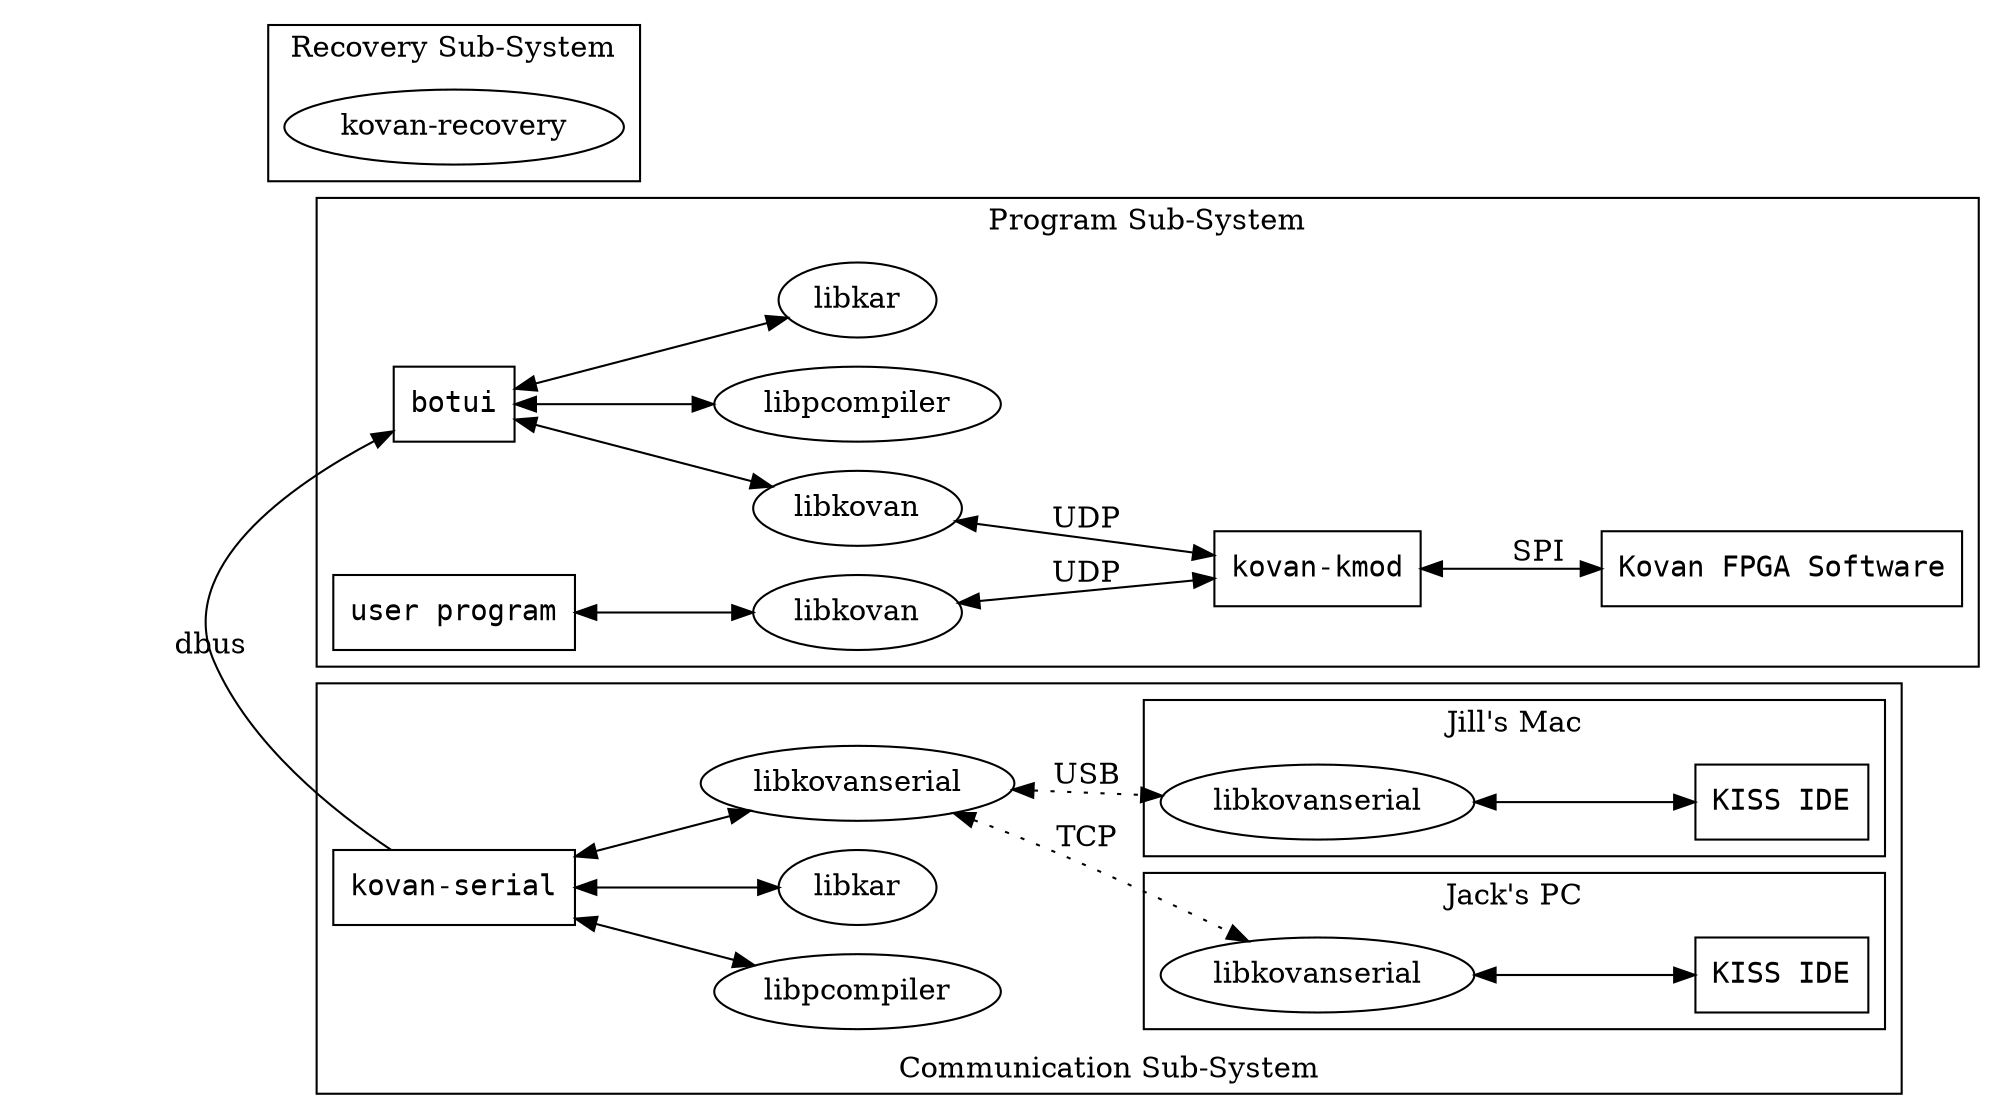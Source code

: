 
digraph hardware_overview {
	overlap=scalexy;
	splines=spline;
	ratio=compress;
	normalize=true;
	rankdir=LR;
	nodesep=.2;
	
	{
		node [shape=box,fontname="Courier"];
		"KISS IDE 1" [label="KISS IDE"];
		"KISS IDE 2" [label="KISS IDE"];
		"botui";
		"user program";
		"kovan-serial";
		"kovan-kmod";
		"Kovan FPGA Software";
	}

	subgraph cluster0 {
		label="Communication Sub-System";
		labelloc=b;
		subgraph cluster1 {
			label="Jack's PC";
			labelloc=t;
			"Remote libkovanserial 1" [label="libkovanserial"];
			"Remote libkovanserial 1" -> "KISS IDE 1" [dir=both];
		}
		subgraph cluster2 {
			label="Jill's Mac";
			labelloc=t;
			"Remote libkovanserial 2" [label="libkovanserial"];
			"Remote libkovanserial 2" -> "KISS IDE 2" [dir=both];
		}
		libpcompiler2 [label="libpcompiler"];
		libkar2 [label="libkar"];
		"kovan-serial" -> "libkovanserial" [dir=both];
		"kovan-serial" -> libpcompiler2 [dir=both];
		"kovan-serial" -> libkar2 [dir=both];
		"libkovanserial" -> "Remote libkovanserial 1" [label=TCP dir=both style=dotted];
		"libkovanserial" -> "Remote libkovanserial 2" [label=USB dir=both style=dotted];
	}
	
	subgraph cluster3 {
		label="Program Sub-System";
		"libkovan 1" [label="libkovan"];
		"libkovan 2" [label="libkovan"];
		libpcompiler1 [label="libpcompiler"];
		libkar1 [label="libkar"];
		
		"user program" -> "libkovan 1" [dir=both];
		botui -> "libkovan 2" [dir=both];
		botui -> libpcompiler1 [dir=both];
		botui -> libkar1 [dir=both];
		"libkovan 1" -> "kovan-kmod" [dir=both label=UDP];
		"libkovan 2" -> "kovan-kmod" [dir=both label=UDP];
		"kovan-serial" -> botui [label="dbus" constraint=false];

		"kovan-kmod" -> "Kovan FPGA Software" [label="SPI" dir=both];
	}
	
	subgraph cluster4 {
		label="Recovery Sub-System";
		"kovan-recovery";
	}
	
}